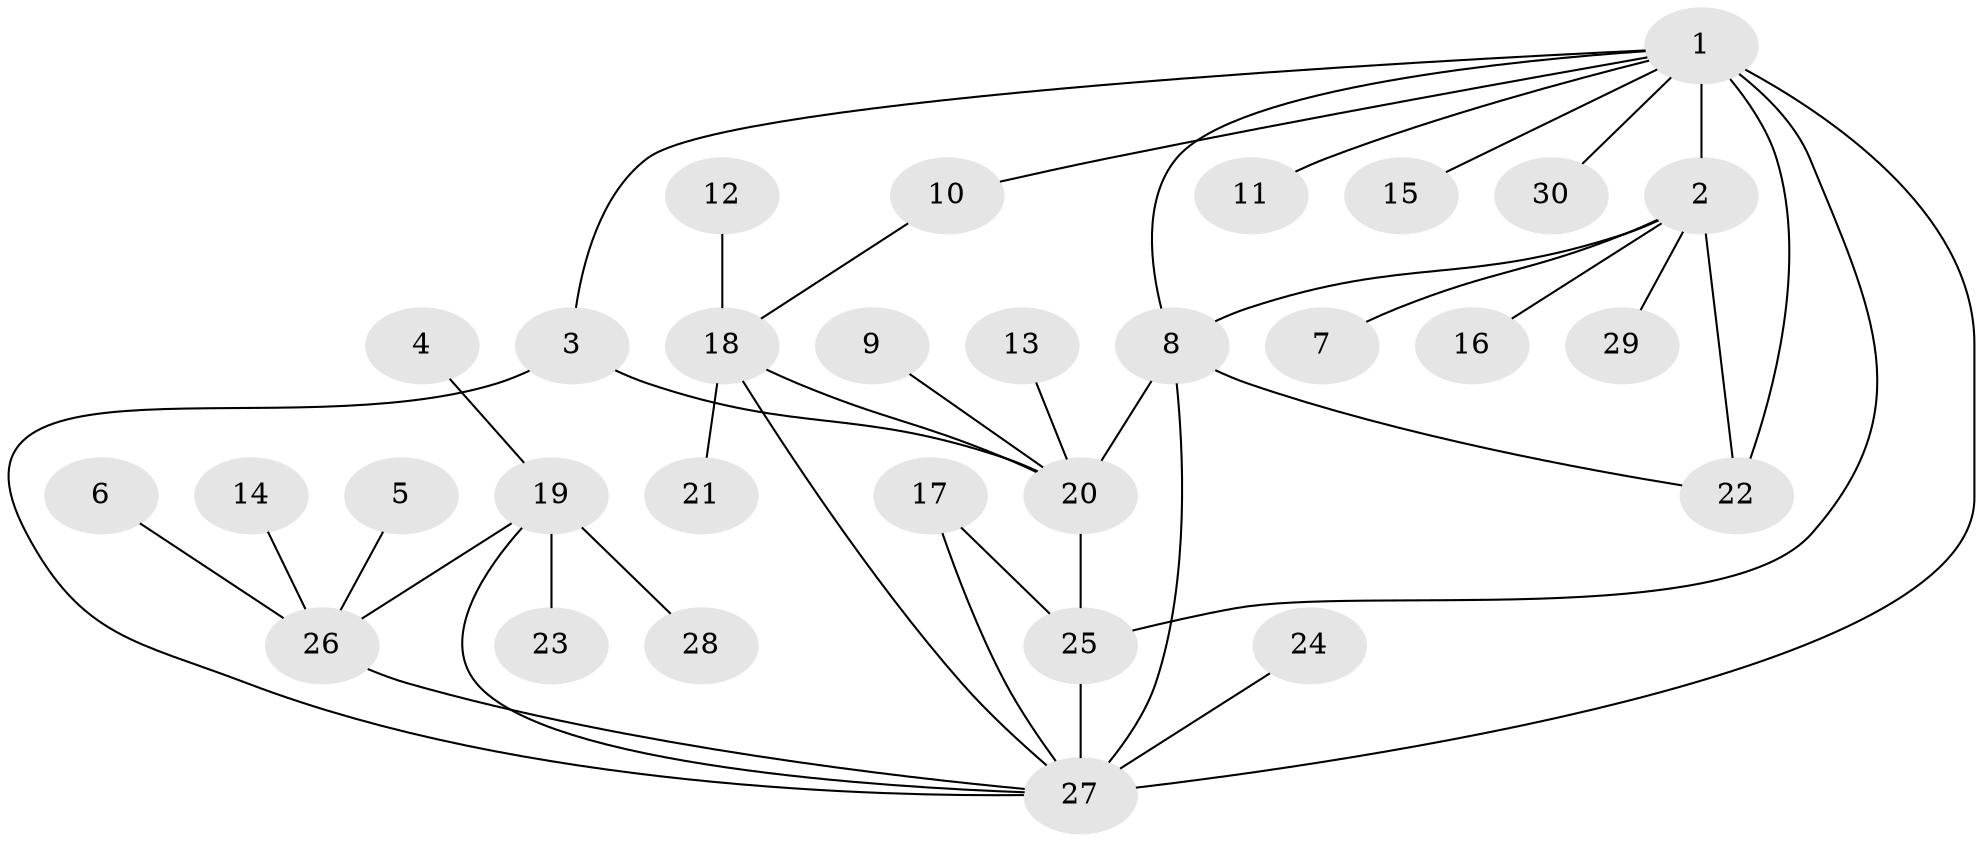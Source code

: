 // original degree distribution, {6: 0.06666666666666667, 4: 0.05, 5: 0.016666666666666666, 8: 0.016666666666666666, 3: 0.08333333333333333, 2: 0.2, 9: 0.016666666666666666, 7: 0.03333333333333333, 11: 0.016666666666666666, 1: 0.5}
// Generated by graph-tools (version 1.1) at 2025/50/03/09/25 03:50:40]
// undirected, 30 vertices, 41 edges
graph export_dot {
graph [start="1"]
  node [color=gray90,style=filled];
  1;
  2;
  3;
  4;
  5;
  6;
  7;
  8;
  9;
  10;
  11;
  12;
  13;
  14;
  15;
  16;
  17;
  18;
  19;
  20;
  21;
  22;
  23;
  24;
  25;
  26;
  27;
  28;
  29;
  30;
  1 -- 2 [weight=1.0];
  1 -- 3 [weight=1.0];
  1 -- 8 [weight=1.0];
  1 -- 10 [weight=1.0];
  1 -- 11 [weight=1.0];
  1 -- 15 [weight=1.0];
  1 -- 22 [weight=1.0];
  1 -- 25 [weight=2.0];
  1 -- 27 [weight=3.0];
  1 -- 30 [weight=1.0];
  2 -- 7 [weight=1.0];
  2 -- 8 [weight=2.0];
  2 -- 16 [weight=1.0];
  2 -- 22 [weight=1.0];
  2 -- 29 [weight=1.0];
  3 -- 20 [weight=2.0];
  3 -- 27 [weight=1.0];
  4 -- 19 [weight=1.0];
  5 -- 26 [weight=1.0];
  6 -- 26 [weight=1.0];
  8 -- 20 [weight=1.0];
  8 -- 22 [weight=1.0];
  8 -- 27 [weight=1.0];
  9 -- 20 [weight=1.0];
  10 -- 18 [weight=1.0];
  12 -- 18 [weight=1.0];
  13 -- 20 [weight=1.0];
  14 -- 26 [weight=1.0];
  17 -- 25 [weight=1.0];
  17 -- 27 [weight=1.0];
  18 -- 20 [weight=1.0];
  18 -- 21 [weight=1.0];
  18 -- 27 [weight=1.0];
  19 -- 23 [weight=1.0];
  19 -- 26 [weight=1.0];
  19 -- 27 [weight=1.0];
  19 -- 28 [weight=1.0];
  20 -- 25 [weight=1.0];
  24 -- 27 [weight=1.0];
  25 -- 27 [weight=1.0];
  26 -- 27 [weight=1.0];
}
